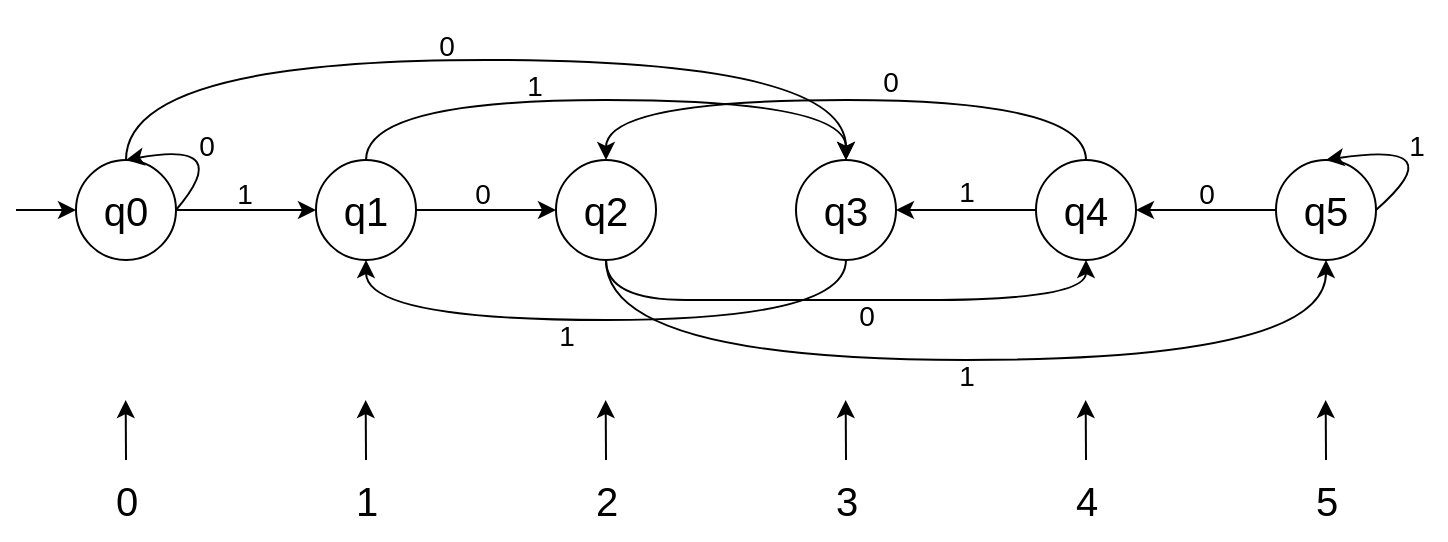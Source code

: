 <mxfile>
    <diagram id="dvv3HA-7V6nnUclni0Wx" name="Page-1">
        <mxGraphModel dx="549" dy="238" grid="1" gridSize="10" guides="1" tooltips="1" connect="1" arrows="1" fold="1" page="1" pageScale="1" pageWidth="850" pageHeight="1100" math="0" shadow="0">
            <root>
                <mxCell id="0"/>
                <mxCell id="1" parent="0"/>
                <mxCell id="2" value="&lt;font style=&quot;font-size: 20px;&quot;&gt;q0&lt;/font&gt;" style="ellipse;whiteSpace=wrap;html=1;" parent="1" vertex="1">
                    <mxGeometry x="80" y="240" width="50" height="50" as="geometry"/>
                </mxCell>
                <mxCell id="3" value="&lt;font style=&quot;font-size: 20px;&quot;&gt;q1&lt;/font&gt;" style="ellipse;whiteSpace=wrap;html=1;" parent="1" vertex="1">
                    <mxGeometry x="200" y="240" width="50" height="50" as="geometry"/>
                </mxCell>
                <mxCell id="4" value="&lt;font style=&quot;font-size: 20px;&quot;&gt;q2&lt;/font&gt;" style="ellipse;whiteSpace=wrap;html=1;" parent="1" vertex="1">
                    <mxGeometry x="320" y="240" width="50" height="50" as="geometry"/>
                </mxCell>
                <mxCell id="5" value="&lt;font style=&quot;font-size: 20px;&quot;&gt;q3&lt;/font&gt;" style="ellipse;whiteSpace=wrap;html=1;" parent="1" vertex="1">
                    <mxGeometry x="440" y="240" width="50" height="50" as="geometry"/>
                </mxCell>
                <mxCell id="6" value="&lt;font style=&quot;font-size: 20px;&quot;&gt;q4&lt;/font&gt;" style="ellipse;whiteSpace=wrap;html=1;" parent="1" vertex="1">
                    <mxGeometry x="560" y="240" width="50" height="50" as="geometry"/>
                </mxCell>
                <mxCell id="7" value="&lt;font style=&quot;font-size: 20px;&quot;&gt;q5&lt;/font&gt;" style="ellipse;whiteSpace=wrap;html=1;" parent="1" vertex="1">
                    <mxGeometry x="680" y="240" width="50" height="50" as="geometry"/>
                </mxCell>
                <mxCell id="8" value="" style="endArrow=classic;html=1;fontSize=20;entryX=0;entryY=0.5;entryDx=0;entryDy=0;" parent="1" target="2" edge="1">
                    <mxGeometry width="50" height="50" relative="1" as="geometry">
                        <mxPoint x="50" y="265" as="sourcePoint"/>
                        <mxPoint x="360" y="170" as="targetPoint"/>
                    </mxGeometry>
                </mxCell>
                <mxCell id="9" value="" style="endArrow=classic;html=1;fontSize=20;exitX=1;exitY=0.5;exitDx=0;exitDy=0;" parent="1" source="2" target="3" edge="1">
                    <mxGeometry width="50" height="50" relative="1" as="geometry">
                        <mxPoint x="200" y="280" as="sourcePoint"/>
                        <mxPoint x="250" y="230" as="targetPoint"/>
                    </mxGeometry>
                </mxCell>
                <mxCell id="10" value="" style="endArrow=classic;html=1;fontSize=20;exitX=1;exitY=0.5;exitDx=0;exitDy=0;entryX=0.5;entryY=0;entryDx=0;entryDy=0;edgeStyle=orthogonalEdgeStyle;curved=1;" parent="1" source="2" target="2" edge="1">
                    <mxGeometry width="50" height="50" relative="1" as="geometry">
                        <mxPoint x="200" y="280" as="sourcePoint"/>
                        <mxPoint x="250" y="230" as="targetPoint"/>
                        <Array as="points">
                            <mxPoint x="160" y="230"/>
                        </Array>
                    </mxGeometry>
                </mxCell>
                <mxCell id="11" value="" style="endArrow=classic;html=1;fontSize=20;exitX=1;exitY=0.5;exitDx=0;exitDy=0;entryX=0;entryY=0.5;entryDx=0;entryDy=0;" parent="1" source="3" target="4" edge="1">
                    <mxGeometry width="50" height="50" relative="1" as="geometry">
                        <mxPoint x="140.0" y="275.0" as="sourcePoint"/>
                        <mxPoint x="370" y="240" as="targetPoint"/>
                    </mxGeometry>
                </mxCell>
                <mxCell id="12" value="" style="endArrow=classic;html=1;fontSize=20;exitX=0.5;exitY=0;exitDx=0;exitDy=0;entryX=0.5;entryY=0;entryDx=0;entryDy=0;edgeStyle=orthogonalEdgeStyle;curved=1;" parent="1" source="2" target="5" edge="1">
                    <mxGeometry width="50" height="50" relative="1" as="geometry">
                        <mxPoint x="140.0" y="275.0" as="sourcePoint"/>
                        <mxPoint x="250" y="275.0" as="targetPoint"/>
                        <Array as="points">
                            <mxPoint x="105" y="190"/>
                            <mxPoint x="465" y="190"/>
                        </Array>
                    </mxGeometry>
                </mxCell>
                <mxCell id="13" value="" style="endArrow=classic;html=1;fontSize=20;exitX=0.5;exitY=0;exitDx=0;exitDy=0;entryX=0.5;entryY=0;entryDx=0;entryDy=0;edgeStyle=orthogonalEdgeStyle;curved=1;" parent="1" source="3" target="5" edge="1">
                    <mxGeometry width="50" height="50" relative="1" as="geometry">
                        <mxPoint x="140.0" y="275.0" as="sourcePoint"/>
                        <mxPoint x="250" y="275.0" as="targetPoint"/>
                        <Array as="points">
                            <mxPoint x="225" y="210"/>
                            <mxPoint x="465" y="210"/>
                        </Array>
                    </mxGeometry>
                </mxCell>
                <mxCell id="14" value="" style="endArrow=classic;html=1;fontSize=20;exitX=0.5;exitY=1;exitDx=0;exitDy=0;entryX=0.5;entryY=1;entryDx=0;entryDy=0;edgeStyle=orthogonalEdgeStyle;curved=1;" parent="1" source="4" target="6" edge="1">
                    <mxGeometry width="50" height="50" relative="1" as="geometry">
                        <mxPoint x="300" y="275.0" as="sourcePoint"/>
                        <mxPoint x="410" y="275.0" as="targetPoint"/>
                        <Array as="points">
                            <mxPoint x="425" y="310"/>
                            <mxPoint x="745" y="310"/>
                        </Array>
                    </mxGeometry>
                </mxCell>
                <mxCell id="15" value="" style="endArrow=classic;html=1;fontSize=20;entryX=0.5;entryY=1;entryDx=0;entryDy=0;exitX=0.5;exitY=1;exitDx=0;exitDy=0;edgeStyle=orthogonalEdgeStyle;curved=1;" parent="1" source="4" target="7" edge="1">
                    <mxGeometry width="50" height="50" relative="1" as="geometry">
                        <mxPoint x="420" y="330" as="sourcePoint"/>
                        <mxPoint x="755" y="300" as="targetPoint"/>
                        <Array as="points">
                            <mxPoint x="345" y="340"/>
                            <mxPoint x="705" y="340"/>
                        </Array>
                    </mxGeometry>
                </mxCell>
                <mxCell id="16" value="" style="endArrow=classic;html=1;fontSize=20;exitX=0.5;exitY=1;exitDx=0;exitDy=0;entryX=0.5;entryY=1;entryDx=0;entryDy=0;edgeStyle=orthogonalEdgeStyle;curved=1;" parent="1" source="5" target="3" edge="1">
                    <mxGeometry width="50" height="50" relative="1" as="geometry">
                        <mxPoint x="300.0" y="275.0" as="sourcePoint"/>
                        <mxPoint x="410" y="275.0" as="targetPoint"/>
                        <Array as="points">
                            <mxPoint x="465" y="320"/>
                            <mxPoint x="225" y="320"/>
                        </Array>
                    </mxGeometry>
                </mxCell>
                <mxCell id="17" value="" style="endArrow=classic;html=1;fontSize=20;exitX=0.5;exitY=0;exitDx=0;exitDy=0;entryX=0.5;entryY=0;entryDx=0;entryDy=0;edgeStyle=orthogonalEdgeStyle;curved=1;" parent="1" source="6" target="4" edge="1">
                    <mxGeometry width="50" height="50" relative="1" as="geometry">
                        <mxPoint x="280.0" y="275.0" as="sourcePoint"/>
                        <mxPoint x="390" y="275.0" as="targetPoint"/>
                        <Array as="points">
                            <mxPoint x="585" y="210"/>
                            <mxPoint x="345" y="210"/>
                        </Array>
                    </mxGeometry>
                </mxCell>
                <mxCell id="18" value="" style="endArrow=classic;html=1;fontSize=20;exitX=0;exitY=0.5;exitDx=0;exitDy=0;entryX=1;entryY=0.5;entryDx=0;entryDy=0;" parent="1" source="6" target="5" edge="1">
                    <mxGeometry width="50" height="50" relative="1" as="geometry">
                        <mxPoint x="300.0" y="275.0" as="sourcePoint"/>
                        <mxPoint x="410" y="275.0" as="targetPoint"/>
                    </mxGeometry>
                </mxCell>
                <mxCell id="19" value="" style="endArrow=classic;html=1;fontSize=20;entryX=1;entryY=0.5;entryDx=0;entryDy=0;" parent="1" source="7" target="6" edge="1">
                    <mxGeometry width="50" height="50" relative="1" as="geometry">
                        <mxPoint x="730" y="275.0" as="sourcePoint"/>
                        <mxPoint x="620.0" y="275.0" as="targetPoint"/>
                    </mxGeometry>
                </mxCell>
                <mxCell id="20" value="" style="endArrow=classic;html=1;fontSize=20;entryX=0.5;entryY=0;entryDx=0;entryDy=0;exitX=1;exitY=0.5;exitDx=0;exitDy=0;edgeStyle=orthogonalEdgeStyle;curved=1;" parent="1" source="7" target="7" edge="1">
                    <mxGeometry width="50" height="50" relative="1" as="geometry">
                        <mxPoint x="890" y="275.0" as="sourcePoint"/>
                        <mxPoint x="780" y="275.0" as="targetPoint"/>
                        <Array as="points">
                            <mxPoint x="770" y="230"/>
                        </Array>
                    </mxGeometry>
                </mxCell>
                <mxCell id="21" value="" style="endArrow=classic;html=1;fontSize=20;" parent="1" edge="1">
                    <mxGeometry width="50" height="50" relative="1" as="geometry">
                        <mxPoint x="105" y="390" as="sourcePoint"/>
                        <mxPoint x="104.84" y="360" as="targetPoint"/>
                    </mxGeometry>
                </mxCell>
                <mxCell id="22" value="" style="endArrow=classic;html=1;fontSize=20;" parent="1" edge="1">
                    <mxGeometry width="50" height="50" relative="1" as="geometry">
                        <mxPoint x="225" y="390" as="sourcePoint"/>
                        <mxPoint x="224.84" y="360" as="targetPoint"/>
                    </mxGeometry>
                </mxCell>
                <mxCell id="23" value="" style="endArrow=classic;html=1;fontSize=20;" parent="1" edge="1">
                    <mxGeometry width="50" height="50" relative="1" as="geometry">
                        <mxPoint x="345" y="390" as="sourcePoint"/>
                        <mxPoint x="344.84" y="360" as="targetPoint"/>
                    </mxGeometry>
                </mxCell>
                <mxCell id="24" value="" style="endArrow=classic;html=1;fontSize=20;" parent="1" edge="1">
                    <mxGeometry width="50" height="50" relative="1" as="geometry">
                        <mxPoint x="465" y="390" as="sourcePoint"/>
                        <mxPoint x="464.84" y="360" as="targetPoint"/>
                    </mxGeometry>
                </mxCell>
                <mxCell id="25" value="" style="endArrow=classic;html=1;fontSize=20;" parent="1" edge="1">
                    <mxGeometry width="50" height="50" relative="1" as="geometry">
                        <mxPoint x="585" y="390" as="sourcePoint"/>
                        <mxPoint x="584.84" y="360" as="targetPoint"/>
                    </mxGeometry>
                </mxCell>
                <mxCell id="26" value="" style="endArrow=classic;html=1;fontSize=20;" parent="1" edge="1">
                    <mxGeometry width="50" height="50" relative="1" as="geometry">
                        <mxPoint x="705" y="390" as="sourcePoint"/>
                        <mxPoint x="704.84" y="360" as="targetPoint"/>
                    </mxGeometry>
                </mxCell>
                <mxCell id="27" value="0" style="text;html=1;align=center;verticalAlign=middle;resizable=0;points=[];autosize=1;strokeColor=none;fillColor=none;fontSize=20;" parent="1" vertex="1">
                    <mxGeometry x="90" y="390" width="30" height="40" as="geometry"/>
                </mxCell>
                <mxCell id="28" value="1" style="text;html=1;align=center;verticalAlign=middle;resizable=0;points=[];autosize=1;strokeColor=none;fillColor=none;fontSize=20;" parent="1" vertex="1">
                    <mxGeometry x="210" y="390" width="30" height="40" as="geometry"/>
                </mxCell>
                <mxCell id="29" value="2" style="text;html=1;align=center;verticalAlign=middle;resizable=0;points=[];autosize=1;strokeColor=none;fillColor=none;fontSize=20;" parent="1" vertex="1">
                    <mxGeometry x="330" y="390" width="30" height="40" as="geometry"/>
                </mxCell>
                <mxCell id="30" value="3" style="text;html=1;align=center;verticalAlign=middle;resizable=0;points=[];autosize=1;strokeColor=none;fillColor=none;fontSize=20;" parent="1" vertex="1">
                    <mxGeometry x="450" y="390" width="30" height="40" as="geometry"/>
                </mxCell>
                <mxCell id="31" value="4" style="text;html=1;align=center;verticalAlign=middle;resizable=0;points=[];autosize=1;strokeColor=none;fillColor=none;fontSize=20;" parent="1" vertex="1">
                    <mxGeometry x="570" y="390" width="30" height="40" as="geometry"/>
                </mxCell>
                <mxCell id="32" value="5" style="text;html=1;align=center;verticalAlign=middle;resizable=0;points=[];autosize=1;strokeColor=none;fillColor=none;fontSize=20;" parent="1" vertex="1">
                    <mxGeometry x="690" y="390" width="30" height="40" as="geometry"/>
                </mxCell>
                <mxCell id="33" value="&lt;font style=&quot;font-size: 14px;&quot;&gt;1&lt;/font&gt;" style="text;html=1;align=center;verticalAlign=middle;resizable=0;points=[];autosize=1;strokeColor=none;fillColor=none;fontSize=20;" vertex="1" parent="1">
                    <mxGeometry x="149" y="234" width="30" height="40" as="geometry"/>
                </mxCell>
                <mxCell id="34" value="&lt;font style=&quot;font-size: 14px;&quot;&gt;0&lt;/font&gt;" style="text;html=1;align=center;verticalAlign=middle;resizable=0;points=[];autosize=1;strokeColor=none;fillColor=none;fontSize=20;" vertex="1" parent="1">
                    <mxGeometry x="130" y="210" width="30" height="40" as="geometry"/>
                </mxCell>
                <mxCell id="35" value="&lt;font style=&quot;font-size: 14px;&quot;&gt;0&lt;/font&gt;" style="text;html=1;align=center;verticalAlign=middle;resizable=0;points=[];autosize=1;strokeColor=none;fillColor=none;fontSize=20;" vertex="1" parent="1">
                    <mxGeometry x="268" y="234" width="30" height="40" as="geometry"/>
                </mxCell>
                <mxCell id="36" value="&lt;font style=&quot;font-size: 14px;&quot;&gt;0&lt;/font&gt;" style="text;html=1;align=center;verticalAlign=middle;resizable=0;points=[];autosize=1;strokeColor=none;fillColor=none;fontSize=20;" vertex="1" parent="1">
                    <mxGeometry x="250" y="160" width="30" height="40" as="geometry"/>
                </mxCell>
                <mxCell id="39" value="&lt;font style=&quot;font-size: 14px;&quot;&gt;1&lt;/font&gt;" style="text;html=1;align=center;verticalAlign=middle;resizable=0;points=[];autosize=1;strokeColor=none;fillColor=none;fontSize=20;" vertex="1" parent="1">
                    <mxGeometry x="310" y="305" width="30" height="40" as="geometry"/>
                </mxCell>
                <mxCell id="40" value="&lt;font style=&quot;font-size: 14px;&quot;&gt;1&lt;/font&gt;" style="text;html=1;align=center;verticalAlign=middle;resizable=0;points=[];autosize=1;strokeColor=none;fillColor=none;fontSize=20;" vertex="1" parent="1">
                    <mxGeometry x="294" y="180" width="30" height="40" as="geometry"/>
                </mxCell>
                <mxCell id="41" value="&lt;font style=&quot;font-size: 14px;&quot;&gt;1&lt;/font&gt;" style="text;html=1;align=center;verticalAlign=middle;resizable=0;points=[];autosize=1;strokeColor=none;fillColor=none;fontSize=20;" vertex="1" parent="1">
                    <mxGeometry x="510" y="325" width="30" height="40" as="geometry"/>
                </mxCell>
                <mxCell id="42" value="&lt;font style=&quot;font-size: 14px;&quot;&gt;0&lt;/font&gt;" style="text;html=1;align=center;verticalAlign=middle;resizable=0;points=[];autosize=1;strokeColor=none;fillColor=none;fontSize=20;" vertex="1" parent="1">
                    <mxGeometry x="460" y="295" width="30" height="40" as="geometry"/>
                </mxCell>
                <mxCell id="43" value="&lt;font style=&quot;font-size: 14px;&quot;&gt;0&lt;/font&gt;" style="text;html=1;align=center;verticalAlign=middle;resizable=0;points=[];autosize=1;strokeColor=none;fillColor=none;fontSize=20;" vertex="1" parent="1">
                    <mxGeometry x="472" y="178" width="30" height="40" as="geometry"/>
                </mxCell>
                <mxCell id="44" value="&lt;font style=&quot;font-size: 14px;&quot;&gt;1&lt;/font&gt;" style="text;html=1;align=center;verticalAlign=middle;resizable=0;points=[];autosize=1;strokeColor=none;fillColor=none;fontSize=20;" vertex="1" parent="1">
                    <mxGeometry x="510" y="233" width="30" height="40" as="geometry"/>
                </mxCell>
                <mxCell id="45" value="&lt;font style=&quot;font-size: 14px;&quot;&gt;0&lt;/font&gt;" style="text;html=1;align=center;verticalAlign=middle;resizable=0;points=[];autosize=1;strokeColor=none;fillColor=none;fontSize=20;" vertex="1" parent="1">
                    <mxGeometry x="630" y="234" width="30" height="40" as="geometry"/>
                </mxCell>
                <mxCell id="46" value="&lt;font style=&quot;font-size: 14px;&quot;&gt;1&lt;/font&gt;" style="text;html=1;align=center;verticalAlign=middle;resizable=0;points=[];autosize=1;strokeColor=none;fillColor=none;fontSize=20;" vertex="1" parent="1">
                    <mxGeometry x="735" y="210" width="30" height="40" as="geometry"/>
                </mxCell>
            </root>
        </mxGraphModel>
    </diagram>
</mxfile>